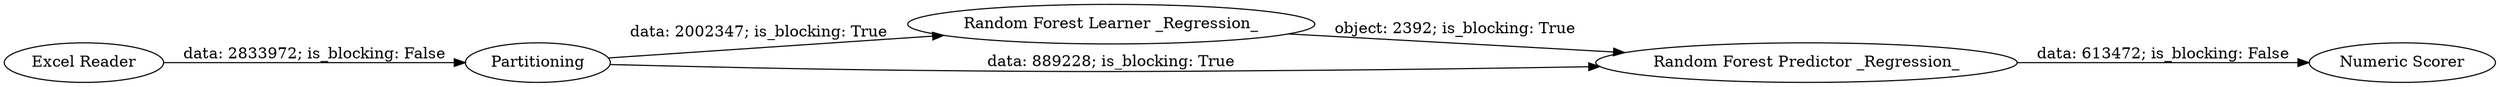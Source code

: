 digraph {
	"-531196639264046532_1" [label="Excel Reader"]
	"-531196639264046532_6" [label="Random Forest Learner _Regression_"]
	"-531196639264046532_5" [label=Partitioning]
	"-531196639264046532_4" [label="Numeric Scorer"]
	"-531196639264046532_7" [label="Random Forest Predictor _Regression_"]
	"-531196639264046532_5" -> "-531196639264046532_6" [label="data: 2002347; is_blocking: True"]
	"-531196639264046532_5" -> "-531196639264046532_7" [label="data: 889228; is_blocking: True"]
	"-531196639264046532_7" -> "-531196639264046532_4" [label="data: 613472; is_blocking: False"]
	"-531196639264046532_6" -> "-531196639264046532_7" [label="object: 2392; is_blocking: True"]
	"-531196639264046532_1" -> "-531196639264046532_5" [label="data: 2833972; is_blocking: False"]
	rankdir=LR
}

